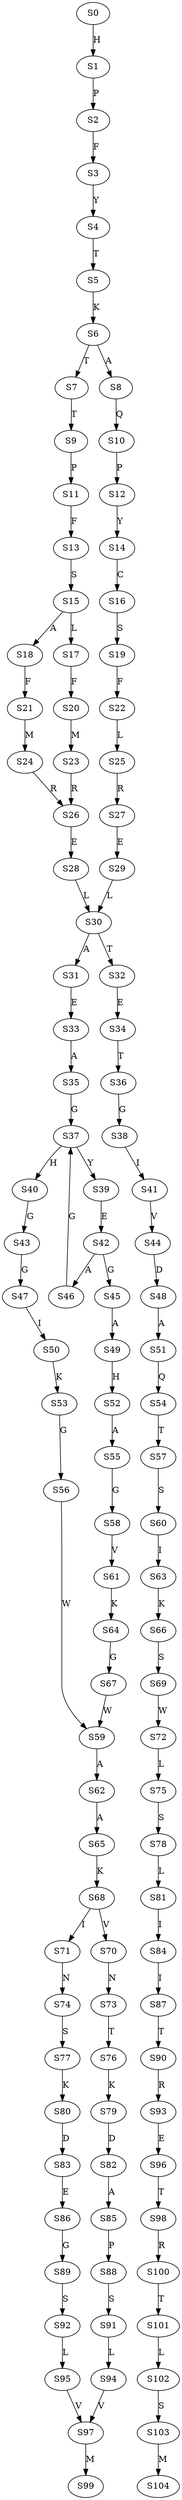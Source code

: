 strict digraph  {
	S0 -> S1 [ label = H ];
	S1 -> S2 [ label = P ];
	S2 -> S3 [ label = F ];
	S3 -> S4 [ label = Y ];
	S4 -> S5 [ label = T ];
	S5 -> S6 [ label = K ];
	S6 -> S7 [ label = T ];
	S6 -> S8 [ label = A ];
	S7 -> S9 [ label = T ];
	S8 -> S10 [ label = Q ];
	S9 -> S11 [ label = P ];
	S10 -> S12 [ label = P ];
	S11 -> S13 [ label = F ];
	S12 -> S14 [ label = Y ];
	S13 -> S15 [ label = S ];
	S14 -> S16 [ label = C ];
	S15 -> S17 [ label = L ];
	S15 -> S18 [ label = A ];
	S16 -> S19 [ label = S ];
	S17 -> S20 [ label = F ];
	S18 -> S21 [ label = F ];
	S19 -> S22 [ label = F ];
	S20 -> S23 [ label = M ];
	S21 -> S24 [ label = M ];
	S22 -> S25 [ label = L ];
	S23 -> S26 [ label = R ];
	S24 -> S26 [ label = R ];
	S25 -> S27 [ label = R ];
	S26 -> S28 [ label = E ];
	S27 -> S29 [ label = E ];
	S28 -> S30 [ label = L ];
	S29 -> S30 [ label = L ];
	S30 -> S31 [ label = A ];
	S30 -> S32 [ label = T ];
	S31 -> S33 [ label = E ];
	S32 -> S34 [ label = E ];
	S33 -> S35 [ label = A ];
	S34 -> S36 [ label = T ];
	S35 -> S37 [ label = G ];
	S36 -> S38 [ label = G ];
	S37 -> S39 [ label = Y ];
	S37 -> S40 [ label = H ];
	S38 -> S41 [ label = I ];
	S39 -> S42 [ label = E ];
	S40 -> S43 [ label = G ];
	S41 -> S44 [ label = V ];
	S42 -> S45 [ label = G ];
	S42 -> S46 [ label = A ];
	S43 -> S47 [ label = G ];
	S44 -> S48 [ label = D ];
	S45 -> S49 [ label = A ];
	S46 -> S37 [ label = G ];
	S47 -> S50 [ label = I ];
	S48 -> S51 [ label = A ];
	S49 -> S52 [ label = H ];
	S50 -> S53 [ label = K ];
	S51 -> S54 [ label = Q ];
	S52 -> S55 [ label = A ];
	S53 -> S56 [ label = G ];
	S54 -> S57 [ label = T ];
	S55 -> S58 [ label = G ];
	S56 -> S59 [ label = W ];
	S57 -> S60 [ label = S ];
	S58 -> S61 [ label = V ];
	S59 -> S62 [ label = A ];
	S60 -> S63 [ label = I ];
	S61 -> S64 [ label = K ];
	S62 -> S65 [ label = A ];
	S63 -> S66 [ label = K ];
	S64 -> S67 [ label = G ];
	S65 -> S68 [ label = K ];
	S66 -> S69 [ label = S ];
	S67 -> S59 [ label = W ];
	S68 -> S70 [ label = V ];
	S68 -> S71 [ label = I ];
	S69 -> S72 [ label = W ];
	S70 -> S73 [ label = N ];
	S71 -> S74 [ label = N ];
	S72 -> S75 [ label = L ];
	S73 -> S76 [ label = T ];
	S74 -> S77 [ label = S ];
	S75 -> S78 [ label = S ];
	S76 -> S79 [ label = K ];
	S77 -> S80 [ label = K ];
	S78 -> S81 [ label = L ];
	S79 -> S82 [ label = D ];
	S80 -> S83 [ label = D ];
	S81 -> S84 [ label = I ];
	S82 -> S85 [ label = A ];
	S83 -> S86 [ label = E ];
	S84 -> S87 [ label = I ];
	S85 -> S88 [ label = P ];
	S86 -> S89 [ label = G ];
	S87 -> S90 [ label = T ];
	S88 -> S91 [ label = S ];
	S89 -> S92 [ label = S ];
	S90 -> S93 [ label = R ];
	S91 -> S94 [ label = L ];
	S92 -> S95 [ label = L ];
	S93 -> S96 [ label = E ];
	S94 -> S97 [ label = V ];
	S95 -> S97 [ label = V ];
	S96 -> S98 [ label = T ];
	S97 -> S99 [ label = M ];
	S98 -> S100 [ label = R ];
	S100 -> S101 [ label = T ];
	S101 -> S102 [ label = L ];
	S102 -> S103 [ label = S ];
	S103 -> S104 [ label = M ];
}
